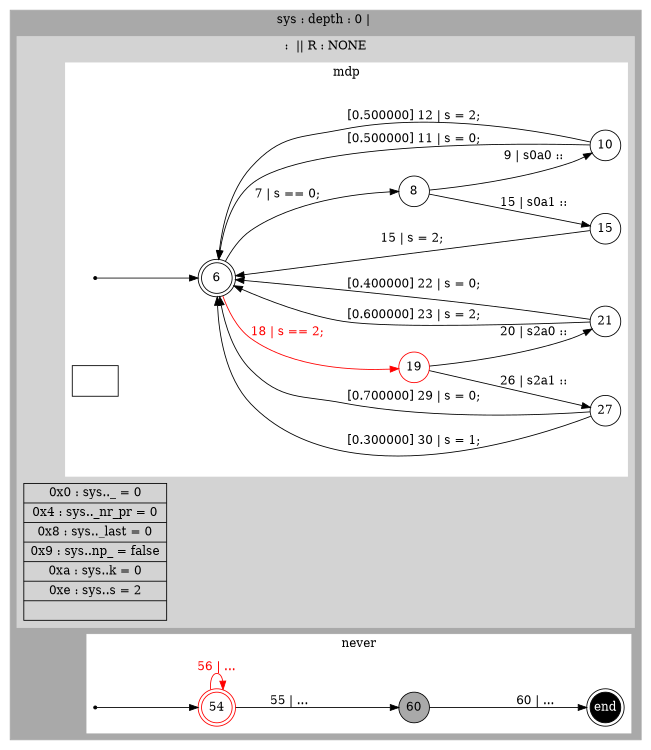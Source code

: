 digraph finite_state_machine {
	rankdir=LR
	size="8,5" 

	subgraph cluster_sys {
		style=filled;
		color=darkgrey;
		label = " sys : depth : 0 |  "; 
		subgraph cluster_ {
			style=filled;
			color=lightgrey;
			label = "  :  || R : NONE  "; 
 "node2"[ 
			label = "0x0   :   sys.._                  = 0
 | 0x4   :   sys.._nr_pr             = 0
 | 0x8   :   sys.._last              = 0
 | 0x9   :   sys..np_                = false
 | 0xa   :   sys..k                  = 0
 | 0xe   :   sys..s                  = 2
 | "
			shape = "record" 
];
			subgraph cluster_mdp {
				style=filled;
				color=white;
				label = "mdp" ; 
				93824994283673 [label = 6, shape = doublecircle, fixedsize = true]; 
				s93824994283673 [shape = point];
 "node9"[ 
				label = ""
				shape = "record" 
];
				93824994319497 [label = 19, shape = circle, color = red, fixedsize = true ];
				93824994321753 [label = 27, shape = circle, fixedsize = true ];
				93824994321529 [label = 21, shape = circle, fixedsize = true ];
				93824994319097 [label = 8, shape = circle, fixedsize = true ];
				93824994320361 [label = 15, shape = circle, fixedsize = true ];
				93824994319929 [label = 10, shape = circle, fixedsize = true ];
				s93824994283673 -> 93824994283673;
				93824994283673 -> 93824994319097 [ label = "7 | s == 0; "];
				93824994283673 -> 93824994319497 [color = red, fontcolor = red, label = "18 | s == 2; "];
				93824994319097 -> 93824994319929 [ label = "9 | s0a0 :: "];
				93824994319097 -> 93824994320361 [ label = "15 | s0a1 :: "];
				93824994320361 -> 93824994283673 [ label = "15 | s = 2; "];
				93824994319929 -> 93824994283673 [ label = " [0.500000] 11 | s = 0; "];
				93824994319929 -> 93824994283673 [ label = " [0.500000] 12 | s = 2; "];
				93824994319497 -> 93824994321529 [ label = "20 | s2a0 :: "];
				93824994319497 -> 93824994321753 [ label = "26 | s2a1 :: "];
				93824994321529 -> 93824994283673 [ label = " [0.400000] 22 | s = 0; "];
				93824994321529 -> 93824994283673 [ label = " [0.600000] 23 | s = 2; "];
				93824994321753 -> 93824994283673 [ label = " [0.700000] 29 | s = 0; "];
				93824994321753 -> 93824994283673 [ label = " [0.300000] 30 | s = 1; "];

			}
		}
		subgraph cluster_never {
			style=filled;
			color=white;
			label = " never "; 
			93824994319632 [label = 54, shape = doublecircle, color = red, fixedsize = true]; 
			s93824994319632 [shape = point];
			e [shape = doublecircle, fixedsize = true, style = filled, fillcolor = black, fontcolor = white,  label = end];
			93824994321232 [label = 60, shape = circle, fixedsize = true , style = filled, fillcolor = darkgrey];
			s93824994319632 -> 93824994319632;
			93824994321232 -> e [ label = "60 | ..."];
			93824994319632 -> 93824994321232 [ label = "55 | ..."];
			93824994319632 -> 93824994319632 [color = red, fontcolor = red, label = "56 | ..."];

		}

	}

}